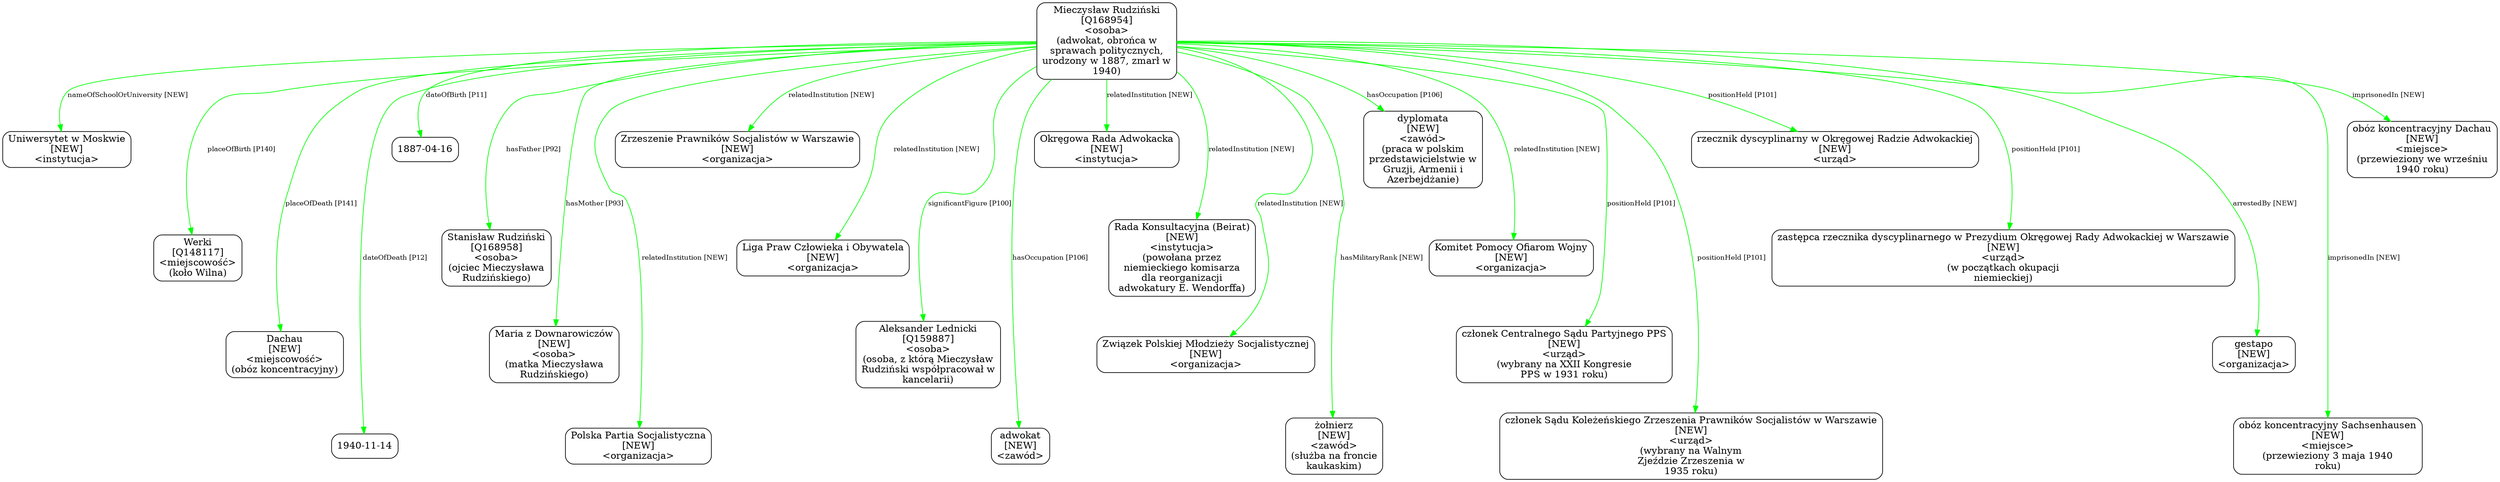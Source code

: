 digraph {
	node [shape=box,
		style=rounded
	];
	edge [fontsize=10];
	"Mieczysław Rudziński
[Q168954]
<osoba>
(adwokat, obrońca w
sprawach politycznych,
urodzony w 1887, zmarł w
1940)"	[color=black,
		label="Mieczysław Rudziński
[Q168954]
<osoba>
(adwokat, obrońca w
sprawach politycznych,
urodzony w 1887, zmarł w
1940)"];
	"Mieczysław Rudziński
[Q168954]
<osoba>
(adwokat, obrońca w
sprawach politycznych,
urodzony w 1887, zmarł w
1940)" -> "Uniwersytet w Moskwie
[NEW]
<instytucja>"	[color=green,
		label="nameOfSchoolOrUniversity [NEW]",
		minlen=1];
	"Mieczysław Rudziński
[Q168954]
<osoba>
(adwokat, obrońca w
sprawach politycznych,
urodzony w 1887, zmarł w
1940)" -> "Werki
[Q148117]
<miejscowość>
(koło Wilna)"	[color=green,
		label="placeOfBirth [P140]",
		minlen=2];
	"Mieczysław Rudziński
[Q168954]
<osoba>
(adwokat, obrońca w
sprawach politycznych,
urodzony w 1887, zmarł w
1940)" -> "Dachau
[NEW]
<miejscowość>
(obóz koncentracyjny)"	[color=green,
		label="placeOfDeath [P141]",
		minlen=3];
	"Mieczysław Rudziński
[Q168954]
<osoba>
(adwokat, obrońca w
sprawach politycznych,
urodzony w 1887, zmarł w
1940)" -> "1940-11-14"	[color=green,
		label="dateOfDeath [P12]",
		minlen=4];
	"Mieczysław Rudziński
[Q168954]
<osoba>
(adwokat, obrońca w
sprawach politycznych,
urodzony w 1887, zmarł w
1940)" -> "1887-04-16"	[color=green,
		label="dateOfBirth [P11]",
		minlen=1];
	"Mieczysław Rudziński
[Q168954]
<osoba>
(adwokat, obrońca w
sprawach politycznych,
urodzony w 1887, zmarł w
1940)" -> "Stanisław Rudziński
[Q168958]
<osoba>
(ojciec Mieczysława
Rudzińskiego)"	[color=green,
		label="hasFather [P92]",
		minlen=2];
	"Mieczysław Rudziński
[Q168954]
<osoba>
(adwokat, obrońca w
sprawach politycznych,
urodzony w 1887, zmarł w
1940)" -> "Maria z Downarowiczów
[NEW]
<osoba>
(matka Mieczysława
Rudzińskiego)"	[color=green,
		label="hasMother [P93]",
		minlen=3];
	"Mieczysław Rudziński
[Q168954]
<osoba>
(adwokat, obrońca w
sprawach politycznych,
urodzony w 1887, zmarł w
1940)" -> "Polska Partia Socjalistyczna
[NEW]
<organizacja>"	[color=green,
		label="relatedInstitution [NEW]",
		minlen=4];
	"Mieczysław Rudziński
[Q168954]
<osoba>
(adwokat, obrońca w
sprawach politycznych,
urodzony w 1887, zmarł w
1940)" -> "Zrzeszenie Prawników Socjalistów w Warszawie
[NEW]
<organizacja>"	[color=green,
		label="relatedInstitution [NEW]",
		minlen=1];
	"Mieczysław Rudziński
[Q168954]
<osoba>
(adwokat, obrońca w
sprawach politycznych,
urodzony w 1887, zmarł w
1940)" -> "Liga Praw Człowieka i Obywatela
[NEW]
<organizacja>"	[color=green,
		label="relatedInstitution [NEW]",
		minlen=2];
	"Mieczysław Rudziński
[Q168954]
<osoba>
(adwokat, obrońca w
sprawach politycznych,
urodzony w 1887, zmarł w
1940)" -> "Aleksander Lednicki
[Q159887]
<osoba>
(osoba, z którą Mieczysław
Rudziński współpracował w
kancelarii)"	[color=green,
		label="significantFigure [P100]",
		minlen=3];
	"Mieczysław Rudziński
[Q168954]
<osoba>
(adwokat, obrońca w
sprawach politycznych,
urodzony w 1887, zmarł w
1940)" -> "adwokat
[NEW]
<zawód>"	[color=green,
		label="hasOccupation [P106]",
		minlen=4];
	"Mieczysław Rudziński
[Q168954]
<osoba>
(adwokat, obrońca w
sprawach politycznych,
urodzony w 1887, zmarł w
1940)" -> "Okręgowa Rada Adwokacka
[NEW]
<instytucja>"	[color=green,
		label="relatedInstitution [NEW]",
		minlen=1];
	"Mieczysław Rudziński
[Q168954]
<osoba>
(adwokat, obrońca w
sprawach politycznych,
urodzony w 1887, zmarł w
1940)" -> "Rada Konsultacyjna (Beirat)
[NEW]
<instytucja>
(powołana przez
niemieckiego komisarza
dla reorganizacji
adwokatury E. Wendorffa)"	[color=green,
		label="relatedInstitution [NEW]",
		minlen=2];
	"Mieczysław Rudziński
[Q168954]
<osoba>
(adwokat, obrońca w
sprawach politycznych,
urodzony w 1887, zmarł w
1940)" -> "Związek Polskiej Młodzieży Socjalistycznej
[NEW]
<organizacja>"	[color=green,
		label="relatedInstitution [NEW]",
		minlen=3];
	"Mieczysław Rudziński
[Q168954]
<osoba>
(adwokat, obrońca w
sprawach politycznych,
urodzony w 1887, zmarł w
1940)" -> "żołnierz
[NEW]
<zawód>
(służba na froncie
kaukaskim)"	[color=green,
		label="hasMilitaryRank [NEW]",
		minlen=4];
	"Mieczysław Rudziński
[Q168954]
<osoba>
(adwokat, obrońca w
sprawach politycznych,
urodzony w 1887, zmarł w
1940)" -> "dyplomata
[NEW]
<zawód>
(praca w polskim
przedstawicielstwie w
Gruzji, Armenii i
Azerbejdżanie)"	[color=green,
		label="hasOccupation [P106]",
		minlen=1];
	"Mieczysław Rudziński
[Q168954]
<osoba>
(adwokat, obrońca w
sprawach politycznych,
urodzony w 1887, zmarł w
1940)" -> "Komitet Pomocy Ofiarom Wojny
[NEW]
<organizacja>"	[color=green,
		label="relatedInstitution [NEW]",
		minlen=2];
	"Mieczysław Rudziński
[Q168954]
<osoba>
(adwokat, obrońca w
sprawach politycznych,
urodzony w 1887, zmarł w
1940)" -> "członek Centralnego Sądu Partyjnego PPS
[NEW]
<urząd>
(wybrany na XXII Kongresie
PPS w 1931 roku)"	[color=green,
		label="positionHeld [P101]",
		minlen=3];
	"Mieczysław Rudziński
[Q168954]
<osoba>
(adwokat, obrońca w
sprawach politycznych,
urodzony w 1887, zmarł w
1940)" -> "członek Sądu Koleżeńskiego Zrzeszenia Prawników Socjalistów w Warszawie
[NEW]
<urząd>
(wybrany na Walnym
Zjeździe Zrzeszenia \
w
1935 roku)"	[color=green,
		label="positionHeld [P101]",
		minlen=4];
	"Mieczysław Rudziński
[Q168954]
<osoba>
(adwokat, obrońca w
sprawach politycznych,
urodzony w 1887, zmarł w
1940)" -> "rzecznik dyscyplinarny w Okręgowej Radzie Adwokackiej
[NEW]
<urząd>"	[color=green,
		label="positionHeld [P101]",
		minlen=1];
	"Mieczysław Rudziński
[Q168954]
<osoba>
(adwokat, obrońca w
sprawach politycznych,
urodzony w 1887, zmarł w
1940)" -> "zastępca rzecznika dyscyplinarnego w Prezydium Okręgowej Rady Adwokackiej w Warszawie
[NEW]
<urząd>
(w początkach okupacji
niemieckiej)"	[color=green,
		label="positionHeld [P101]",
		minlen=2];
	"Mieczysław Rudziński
[Q168954]
<osoba>
(adwokat, obrońca w
sprawach politycznych,
urodzony w 1887, zmarł w
1940)" -> "gestapo
[NEW]
<organizacja>"	[color=green,
		label="arrestedBy [NEW]",
		minlen=3];
	"Mieczysław Rudziński
[Q168954]
<osoba>
(adwokat, obrońca w
sprawach politycznych,
urodzony w 1887, zmarł w
1940)" -> "obóz koncentracyjny Sachsenhausen
[NEW]
<miejsce>
(przewieziony 3 maja 1940
roku)"	[color=green,
		label="imprisonedIn [NEW]",
		minlen=4];
	"Mieczysław Rudziński
[Q168954]
<osoba>
(adwokat, obrońca w
sprawach politycznych,
urodzony w 1887, zmarł w
1940)" -> "obóz koncentracyjny Dachau
[NEW]
<miejsce>
(przewieziony we wrześniu
1940 roku)"	[color=green,
		label="imprisonedIn [NEW]",
		minlen=1];
}
